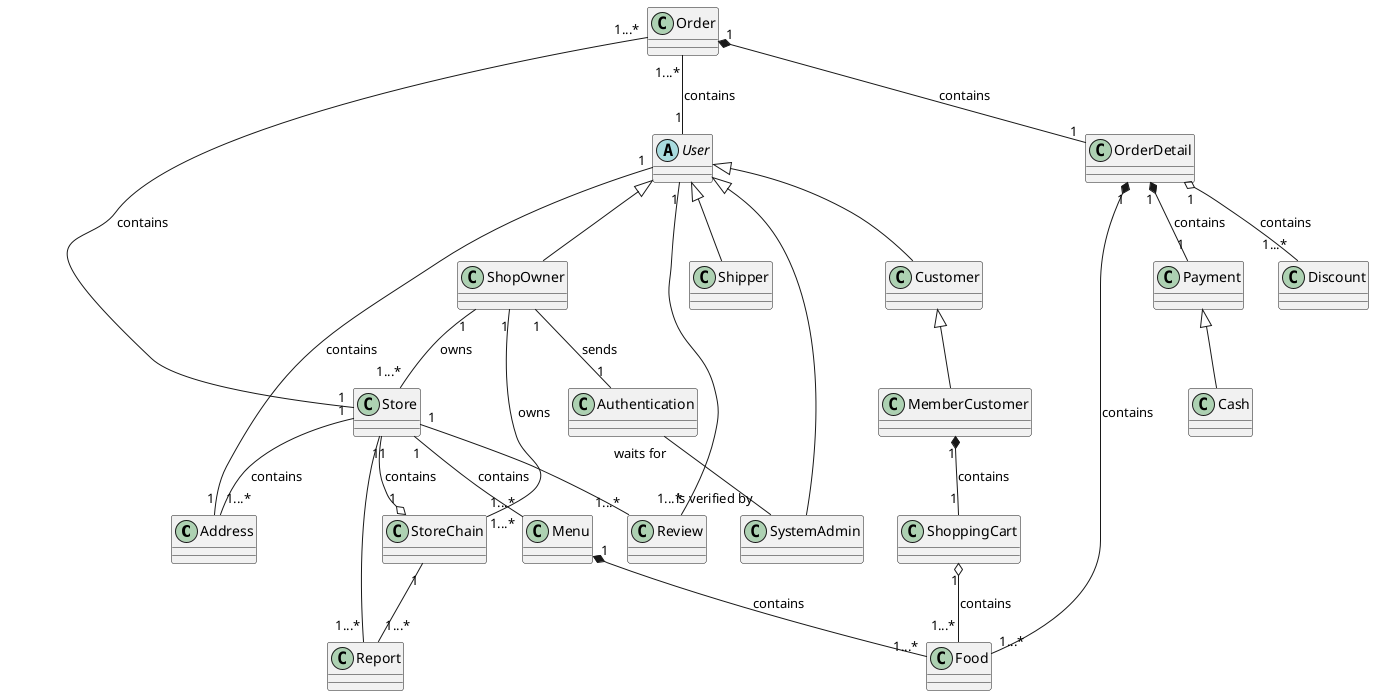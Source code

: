 @startuml

class Address
class Authentication

abstract class  User
class SystemAdmin
class ShopOwner
class Shipper

User <|-- SystemAdmin
User <|-- Customer
User <|-- ShopOwner
User <|-- Shipper
User "1" -- "1" Address : contains


class Customer
class MemberCustomer

Customer <|-- MemberCustomer

class ShoppingCart
MemberCustomer "1" *-- "1" ShoppingCart : contains

Authentication "waits for" -- "is verified by" SystemAdmin
ShopOwner "1" -- "1" Authentication : sends


ShopOwner "1" -- "1...*" StoreChain : owns
ShopOwner "1" -- "1...*" Store : owns
class Store
class StoreChain

Store "1" --o "1" StoreChain : contains
Store "1" -- "1...*" Menu : contains
Store "1" -- "1...*" Address : contains

class Menu
class Food

Menu "1" *-- "1...*" Food : contains
ShoppingCart "1" o-- "1...*" Food : contains

class Order
class OrderDetail
class Cash

class Payment
Payment <|-- Cash

class Discount

Order "1" *-- "1" OrderDetail : contains
Order "1...*" -- "1" Store : contains
Order "1...*" -- "1" User : contains

OrderDetail "1" *-- "1" Payment : contains
OrderDetail "1"  *-- "1...*" Food : contains
OrderDetail "1"  o-- "1...*" Discount : contains

class Review
User "1" -- "1...*" Review
Store "1" -- "1...*" Review

class Report
Store "1" -- "1...*" Report
StoreChain "1" -- "1...*" Report

@enduml
